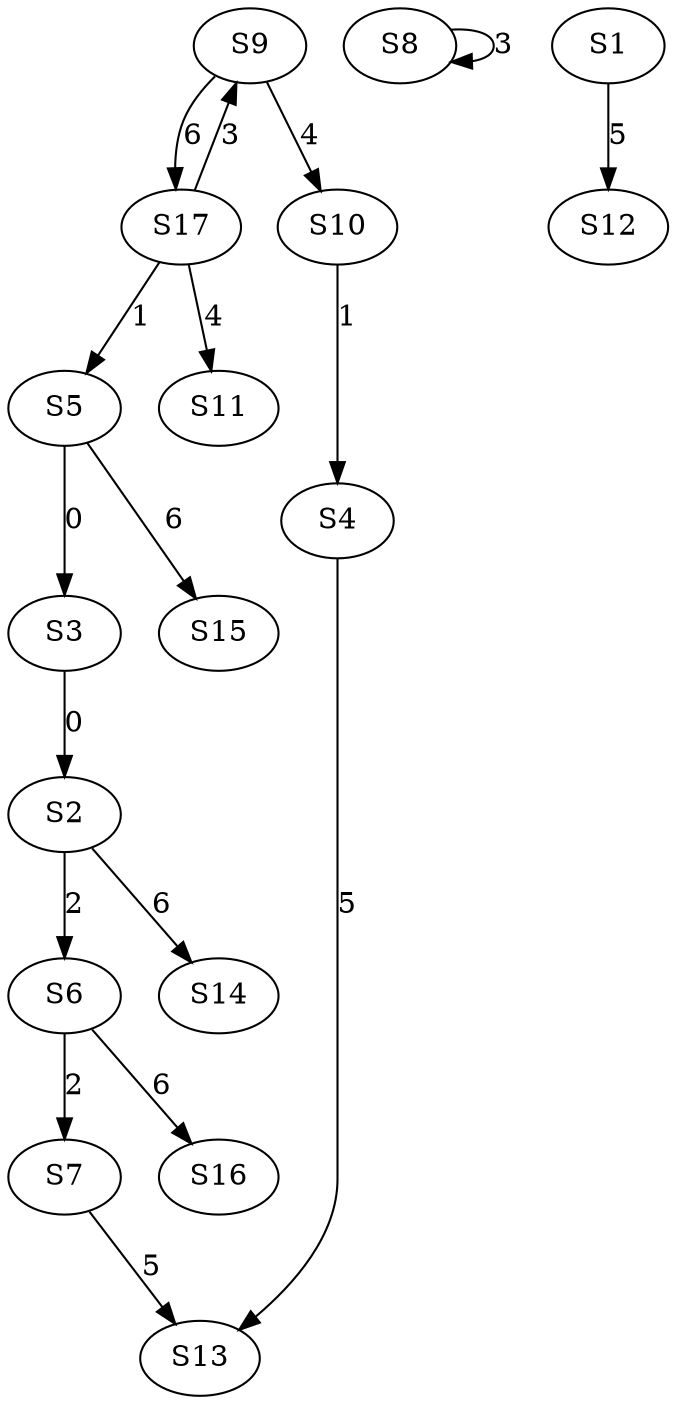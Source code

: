 strict digraph {
	S3 -> S2 [ label = 0 ];
	S5 -> S3 [ label = 0 ];
	S10 -> S4 [ label = 1 ];
	S17 -> S5 [ label = 1 ];
	S2 -> S6 [ label = 2 ];
	S6 -> S7 [ label = 2 ];
	S8 -> S8 [ label = 3 ];
	S17 -> S9 [ label = 3 ];
	S9 -> S10 [ label = 4 ];
	S17 -> S11 [ label = 4 ];
	S1 -> S12 [ label = 5 ];
	S7 -> S13 [ label = 5 ];
	S2 -> S14 [ label = 6 ];
	S5 -> S15 [ label = 6 ];
	S6 -> S16 [ label = 6 ];
	S9 -> S17 [ label = 6 ];
	S4 -> S13 [ label = 5 ];
}